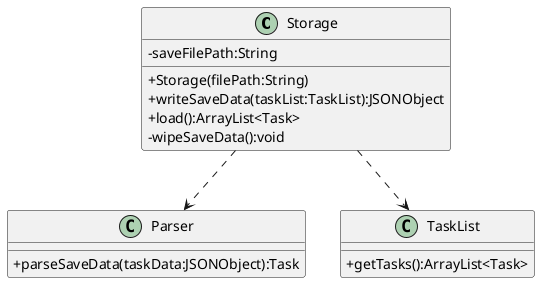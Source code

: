 @startuml
'https://plantuml.com/class-diagram

skinparam classAttributeIconSize 0

class Storage {
    -saveFilePath:String
    +Storage(filePath:String)
    +writeSaveData(taskList:TaskList):JSONObject
    +load():ArrayList<Task>
    -wipeSaveData():void
}

class Parser {
    +parseSaveData(taskData:JSONObject):Task
}

class TaskList {
    +getTasks():ArrayList<Task>
}


Storage ..> Parser
Storage ..> TaskList
@enduml